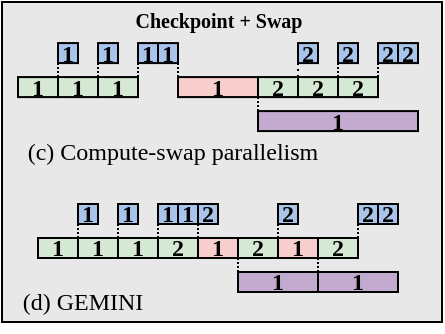 <mxfile version="24.7.1" type="github">
  <diagram name="第 1 页" id="UnstmiMbrNEoiblq1fEl">
    <mxGraphModel dx="711" dy="402" grid="1" gridSize="10" guides="1" tooltips="1" connect="1" arrows="1" fold="1" page="1" pageScale="1" pageWidth="827" pageHeight="1169" math="0" shadow="0">
      <root>
        <mxCell id="0" />
        <mxCell id="1" parent="0" />
        <mxCell id="JFIGhTLF7mG5GUHjb6KY-1" value="" style="rounded=0;whiteSpace=wrap;html=1;fontFamily=Times New Roman;fillColor=#E8E8E8;fontSize=12;fontStyle=1;labelPosition=center;verticalLabelPosition=middle;align=center;verticalAlign=middle;spacing=0;" vertex="1" parent="1">
          <mxGeometry x="260" y="120" width="220" height="160" as="geometry" />
        </mxCell>
        <mxCell id="JFIGhTLF7mG5GUHjb6KY-2" value="(c) Compute-swap parallelism" style="text;html=1;align=center;verticalAlign=middle;whiteSpace=wrap;rounded=0;fontFamily=Times New Roman;" vertex="1" parent="1">
          <mxGeometry x="268" y="184.54" width="155" height="21.54" as="geometry" />
        </mxCell>
        <mxCell id="JFIGhTLF7mG5GUHjb6KY-3" value="(d) GEMINI" style="text;html=1;align=center;verticalAlign=middle;whiteSpace=wrap;rounded=0;fontFamily=Times New Roman;" vertex="1" parent="1">
          <mxGeometry x="268" y="255" width="64.5" height="30" as="geometry" />
        </mxCell>
        <mxCell id="JFIGhTLF7mG5GUHjb6KY-4" value="1" style="whiteSpace=wrap;fillColor=#F8CECC;fontSize=12;fontFamily=Times New Roman;fontStyle=1;spacing=0;" vertex="1" parent="1">
          <mxGeometry x="358" y="238" width="20" height="10" as="geometry" />
        </mxCell>
        <mxCell id="JFIGhTLF7mG5GUHjb6KY-5" value="1" style="whiteSpace=wrap;fillColor=#D5E8D4;fontSize=12;fontFamily=Times New Roman;fontStyle=1;spacing=0;" vertex="1" parent="1">
          <mxGeometry x="278" y="238" width="20" height="10" as="geometry" />
        </mxCell>
        <mxCell id="JFIGhTLF7mG5GUHjb6KY-6" value="1" style="whiteSpace=wrap;fillColor=#D5E8D4;fontSize=12;fontFamily=Times New Roman;fontStyle=1;spacing=0;" vertex="1" parent="1">
          <mxGeometry x="298" y="238" width="20" height="10" as="geometry" />
        </mxCell>
        <mxCell id="JFIGhTLF7mG5GUHjb6KY-7" value="" style="edgeStyle=orthogonalEdgeStyle;rounded=0;orthogonalLoop=1;jettySize=auto;exitX=0;exitY=1;exitDx=0;exitDy=0;entryX=0;entryY=0;entryDx=0;entryDy=0;endArrow=none;endFill=0;dashed=1;dashPattern=1 1;fontStyle=1;fontSize=12;labelBackgroundColor=none;spacing=0;spacingTop=0;spacingBottom=0;" edge="1" parent="1" source="JFIGhTLF7mG5GUHjb6KY-8" target="JFIGhTLF7mG5GUHjb6KY-16">
          <mxGeometry relative="1" as="geometry" />
        </mxCell>
        <mxCell id="JFIGhTLF7mG5GUHjb6KY-8" value="1" style="whiteSpace=wrap;fillColor=#A9C4EB;fontSize=12;fontFamily=Times New Roman;fontStyle=1;labelBackgroundColor=none;spacing=0;spacingTop=0;spacingBottom=0;" vertex="1" parent="1">
          <mxGeometry x="288" y="140.54" width="10" height="10" as="geometry" />
        </mxCell>
        <mxCell id="JFIGhTLF7mG5GUHjb6KY-9" value="" style="edgeStyle=orthogonalEdgeStyle;rounded=0;orthogonalLoop=1;jettySize=auto;exitX=0;exitY=1;exitDx=0;exitDy=0;entryX=0;entryY=0;entryDx=0;entryDy=0;endArrow=none;endFill=0;dashed=1;dashPattern=1 1;fontStyle=1;fontSize=12;labelBackgroundColor=none;spacing=0;spacingTop=0;spacingBottom=0;" edge="1" parent="1" source="JFIGhTLF7mG5GUHjb6KY-10" target="JFIGhTLF7mG5GUHjb6KY-17">
          <mxGeometry relative="1" as="geometry" />
        </mxCell>
        <mxCell id="JFIGhTLF7mG5GUHjb6KY-10" value="1" style="whiteSpace=wrap;fillColor=#A9C4EB;fontSize=12;fontFamily=Times New Roman;fontStyle=1;labelBackgroundColor=none;spacing=0;spacingTop=0;spacingBottom=0;" vertex="1" parent="1">
          <mxGeometry x="308" y="140.54" width="10" height="10" as="geometry" />
        </mxCell>
        <mxCell id="JFIGhTLF7mG5GUHjb6KY-11" value="" style="edgeStyle=orthogonalEdgeStyle;rounded=0;orthogonalLoop=1;jettySize=auto;exitX=0;exitY=1;exitDx=0;exitDy=0;entryX=1;entryY=0;entryDx=0;entryDy=0;endArrow=none;endFill=0;dashed=1;dashPattern=1 1;fontStyle=1;fontSize=12;labelBackgroundColor=none;spacing=0;spacingTop=0;spacingBottom=0;" edge="1" parent="1" source="JFIGhTLF7mG5GUHjb6KY-12" target="JFIGhTLF7mG5GUHjb6KY-17">
          <mxGeometry relative="1" as="geometry" />
        </mxCell>
        <mxCell id="JFIGhTLF7mG5GUHjb6KY-12" value="1" style="whiteSpace=wrap;fillColor=#A9C4EB;fontSize=12;fontFamily=Times New Roman;fontStyle=1;labelBackgroundColor=none;spacing=0;spacingTop=0;spacingBottom=0;" vertex="1" parent="1">
          <mxGeometry x="328" y="140.54" width="10" height="10" as="geometry" />
        </mxCell>
        <mxCell id="JFIGhTLF7mG5GUHjb6KY-13" value="" style="edgeStyle=orthogonalEdgeStyle;rounded=0;orthogonalLoop=1;jettySize=auto;exitX=1;exitY=1;exitDx=0;exitDy=0;entryX=0;entryY=0;entryDx=0;entryDy=0;endArrow=none;endFill=0;dashed=1;dashPattern=1 1;fontStyle=1;fontSize=12;labelBackgroundColor=none;spacing=0;spacingTop=0;spacingBottom=0;" edge="1" parent="1" source="JFIGhTLF7mG5GUHjb6KY-14" target="JFIGhTLF7mG5GUHjb6KY-27">
          <mxGeometry relative="1" as="geometry" />
        </mxCell>
        <mxCell id="JFIGhTLF7mG5GUHjb6KY-14" value="1" style="whiteSpace=wrap;fillColor=#A9C4EB;fontSize=12;fontFamily=Times New Roman;fontStyle=1;labelBackgroundColor=none;spacing=0;spacingTop=0;spacingBottom=0;" vertex="1" parent="1">
          <mxGeometry x="338" y="140.54" width="10" height="10" as="geometry" />
        </mxCell>
        <mxCell id="JFIGhTLF7mG5GUHjb6KY-15" value="1" style="whiteSpace=wrap;fillColor=#D5E8D4;fontSize=12;fontFamily=Times New Roman;fontStyle=1;labelBackgroundColor=none;spacing=0;spacingTop=0;spacingBottom=0;" vertex="1" parent="1">
          <mxGeometry x="268" y="157.54" width="20" height="10" as="geometry" />
        </mxCell>
        <mxCell id="JFIGhTLF7mG5GUHjb6KY-16" value="1" style="whiteSpace=wrap;fillColor=#D5E8D4;fontSize=12;fontFamily=Times New Roman;fontStyle=1;labelBackgroundColor=none;spacing=0;spacingTop=0;spacingBottom=0;" vertex="1" parent="1">
          <mxGeometry x="288" y="157.54" width="20" height="10" as="geometry" />
        </mxCell>
        <mxCell id="JFIGhTLF7mG5GUHjb6KY-17" value="1" style="whiteSpace=wrap;fillColor=#D5E8D4;fontSize=12;fontFamily=Times New Roman;fontStyle=1;labelBackgroundColor=none;spacing=0;spacingTop=0;spacingBottom=0;" vertex="1" parent="1">
          <mxGeometry x="308" y="157.54" width="20" height="10" as="geometry" />
        </mxCell>
        <mxCell id="JFIGhTLF7mG5GUHjb6KY-18" value="1" style="whiteSpace=wrap;fillColor=#D5E8D4;fontSize=12;fontFamily=Times New Roman;fontStyle=1;spacing=0;" vertex="1" parent="1">
          <mxGeometry x="318" y="238" width="20" height="10" as="geometry" />
        </mxCell>
        <mxCell id="JFIGhTLF7mG5GUHjb6KY-19" value="1" style="whiteSpace=wrap;fillColor=#F8CECC;fontSize=12;fontFamily=Times New Roman;fontStyle=1;spacing=0;" vertex="1" parent="1">
          <mxGeometry x="398" y="238" width="20" height="10" as="geometry" />
        </mxCell>
        <mxCell id="JFIGhTLF7mG5GUHjb6KY-20" value="" style="edgeStyle=orthogonalEdgeStyle;rounded=0;orthogonalLoop=1;jettySize=auto;exitX=0;exitY=1;exitDx=0;exitDy=0;entryX=0;entryY=0;entryDx=0;entryDy=0;endArrow=none;endFill=0;dashed=1;dashPattern=1 1;fontStyle=1;fontFamily=Times New Roman;fontSize=12;spacing=0;" edge="1" parent="1" source="JFIGhTLF7mG5GUHjb6KY-21" target="JFIGhTLF7mG5GUHjb6KY-6">
          <mxGeometry relative="1" as="geometry" />
        </mxCell>
        <mxCell id="JFIGhTLF7mG5GUHjb6KY-21" value="1" style="whiteSpace=wrap;fillColor=#A9C4EB;fontSize=12;fontFamily=Times New Roman;fontStyle=1;spacing=0;" vertex="1" parent="1">
          <mxGeometry x="298" y="221" width="10" height="10" as="geometry" />
        </mxCell>
        <mxCell id="JFIGhTLF7mG5GUHjb6KY-22" value="" style="edgeStyle=orthogonalEdgeStyle;rounded=0;orthogonalLoop=1;jettySize=auto;exitX=0;exitY=1;exitDx=0;exitDy=0;entryX=0;entryY=0;entryDx=0;entryDy=0;endArrow=none;endFill=0;dashed=1;dashPattern=1 1;fontStyle=1;fontFamily=Times New Roman;fontSize=12;spacing=0;" edge="1" parent="1" source="JFIGhTLF7mG5GUHjb6KY-23" target="JFIGhTLF7mG5GUHjb6KY-18">
          <mxGeometry relative="1" as="geometry" />
        </mxCell>
        <mxCell id="JFIGhTLF7mG5GUHjb6KY-23" value="1" style="whiteSpace=wrap;fillColor=#A9C4EB;fontSize=12;fontFamily=Times New Roman;fontStyle=1;spacing=0;" vertex="1" parent="1">
          <mxGeometry x="318" y="221" width="10" height="10" as="geometry" />
        </mxCell>
        <mxCell id="JFIGhTLF7mG5GUHjb6KY-24" value="" style="edgeStyle=orthogonalEdgeStyle;rounded=0;orthogonalLoop=1;jettySize=auto;exitX=0;exitY=1;exitDx=0;exitDy=0;entryX=0;entryY=0;entryDx=0;entryDy=0;endArrow=none;endFill=0;dashed=1;dashPattern=1 1;fontStyle=1;fontFamily=Times New Roman;fontSize=12;spacing=0;" edge="1" parent="1" source="JFIGhTLF7mG5GUHjb6KY-25" target="JFIGhTLF7mG5GUHjb6KY-42">
          <mxGeometry relative="1" as="geometry" />
        </mxCell>
        <mxCell id="JFIGhTLF7mG5GUHjb6KY-25" value="1" style="whiteSpace=wrap;fillColor=#A9C4EB;fontSize=12;fontFamily=Times New Roman;fontStyle=1;spacing=0;" vertex="1" parent="1">
          <mxGeometry x="338" y="221" width="10" height="10" as="geometry" />
        </mxCell>
        <mxCell id="JFIGhTLF7mG5GUHjb6KY-26" value="1" style="whiteSpace=wrap;fillColor=#A9C4EB;fontSize=12;fontFamily=Times New Roman;fontStyle=1;spacing=0;" vertex="1" parent="1">
          <mxGeometry x="348" y="221" width="10" height="10" as="geometry" />
        </mxCell>
        <mxCell id="JFIGhTLF7mG5GUHjb6KY-27" value="1" style="whiteSpace=wrap;fillColor=#F8CECC;fontSize=12;fontFamily=Times New Roman;fontStyle=1;labelBackgroundColor=none;spacing=0;spacingTop=0;spacingBottom=0;" vertex="1" parent="1">
          <mxGeometry x="348" y="157.54" width="40" height="10" as="geometry" />
        </mxCell>
        <mxCell id="JFIGhTLF7mG5GUHjb6KY-28" value="1" style="whiteSpace=wrap;fillColor=#C3ABD0;fontSize=12;fontFamily=Times New Roman;fontStyle=1;spacing=0;" vertex="1" parent="1">
          <mxGeometry x="378" y="255" width="40" height="10" as="geometry" />
        </mxCell>
        <mxCell id="JFIGhTLF7mG5GUHjb6KY-29" value="1" style="whiteSpace=wrap;fillColor=#C3ABD0;fontSize=12;fontFamily=Times New Roman;fontStyle=1;labelBackgroundColor=none;spacing=0;spacingTop=0;spacingBottom=0;" vertex="1" parent="1">
          <mxGeometry x="388" y="174.54" width="80" height="10" as="geometry" />
        </mxCell>
        <mxCell id="JFIGhTLF7mG5GUHjb6KY-30" value="1" style="whiteSpace=wrap;fillColor=#C3ABD0;fontSize=12;fontFamily=Times New Roman;fontStyle=1;spacing=0;" vertex="1" parent="1">
          <mxGeometry x="418" y="255" width="40" height="10" as="geometry" />
        </mxCell>
        <mxCell id="JFIGhTLF7mG5GUHjb6KY-31" value="" style="edgeStyle=orthogonalEdgeStyle;rounded=0;orthogonalLoop=1;jettySize=auto;exitX=0;exitY=1;exitDx=0;exitDy=0;entryX=0;entryY=0;entryDx=0;entryDy=0;endArrow=none;endFill=0;dashed=1;dashPattern=1 2;fontStyle=1;fontSize=12;labelBackgroundColor=none;spacing=0;spacingTop=0;spacingBottom=0;" edge="1" parent="1" source="JFIGhTLF7mG5GUHjb6KY-32" target="JFIGhTLF7mG5GUHjb6KY-40">
          <mxGeometry relative="1" as="geometry" />
        </mxCell>
        <mxCell id="JFIGhTLF7mG5GUHjb6KY-32" value="2" style="whiteSpace=wrap;fillColor=#A9C4EB;fontSize=12;fontFamily=Times New Roman;fontStyle=1;labelBackgroundColor=none;spacing=0;spacingTop=0;spacingBottom=0;" vertex="1" parent="1">
          <mxGeometry x="408" y="140.54" width="10" height="10" as="geometry" />
        </mxCell>
        <mxCell id="JFIGhTLF7mG5GUHjb6KY-33" value="" style="edgeStyle=orthogonalEdgeStyle;rounded=0;orthogonalLoop=1;jettySize=auto;exitX=0;exitY=1;exitDx=0;exitDy=0;entryX=0;entryY=0;entryDx=0;entryDy=0;endArrow=none;endFill=0;dashed=1;dashPattern=1 1;fontStyle=1;fontSize=12;labelBackgroundColor=none;spacing=0;spacingTop=0;spacingBottom=0;" edge="1" parent="1" source="JFIGhTLF7mG5GUHjb6KY-34" target="JFIGhTLF7mG5GUHjb6KY-41">
          <mxGeometry relative="1" as="geometry" />
        </mxCell>
        <mxCell id="JFIGhTLF7mG5GUHjb6KY-34" value="2" style="whiteSpace=wrap;fillColor=#A9C4EB;fontSize=12;fontFamily=Times New Roman;fontStyle=1;labelBackgroundColor=none;spacing=0;spacingTop=0;spacingBottom=0;" vertex="1" parent="1">
          <mxGeometry x="428" y="140.54" width="10" height="10" as="geometry" />
        </mxCell>
        <mxCell id="JFIGhTLF7mG5GUHjb6KY-35" value="" style="edgeStyle=orthogonalEdgeStyle;rounded=0;orthogonalLoop=1;jettySize=auto;exitX=0;exitY=1;exitDx=0;exitDy=0;entryX=1;entryY=0;entryDx=0;entryDy=0;endArrow=none;endFill=0;dashed=1;dashPattern=1 1;fontStyle=1;fontSize=12;labelBackgroundColor=none;spacing=0;spacingTop=0;spacingBottom=0;" edge="1" parent="1" source="JFIGhTLF7mG5GUHjb6KY-36" target="JFIGhTLF7mG5GUHjb6KY-41">
          <mxGeometry relative="1" as="geometry" />
        </mxCell>
        <mxCell id="JFIGhTLF7mG5GUHjb6KY-36" value="2" style="whiteSpace=wrap;fillColor=#A9C4EB;fontSize=12;fontFamily=Times New Roman;fontStyle=1;labelBackgroundColor=none;spacing=0;spacingTop=0;spacingBottom=0;" vertex="1" parent="1">
          <mxGeometry x="448" y="140.54" width="10" height="10" as="geometry" />
        </mxCell>
        <mxCell id="JFIGhTLF7mG5GUHjb6KY-37" value="2" style="whiteSpace=wrap;fillColor=#A9C4EB;fontSize=12;fontFamily=Times New Roman;fontStyle=1;labelBackgroundColor=none;spacing=0;spacingTop=0;spacingBottom=0;" vertex="1" parent="1">
          <mxGeometry x="458" y="140.54" width="10" height="10" as="geometry" />
        </mxCell>
        <mxCell id="JFIGhTLF7mG5GUHjb6KY-38" value="" style="edgeStyle=orthogonalEdgeStyle;rounded=0;orthogonalLoop=1;jettySize=auto;exitX=0;exitY=1;exitDx=0;exitDy=0;entryX=0;entryY=0;entryDx=0;entryDy=0;endArrow=none;endFill=0;dashed=1;dashPattern=1 1;fontStyle=1;fontSize=12;labelBackgroundColor=none;spacing=0;spacingTop=0;spacingBottom=0;" edge="1" parent="1" source="JFIGhTLF7mG5GUHjb6KY-39" target="JFIGhTLF7mG5GUHjb6KY-29">
          <mxGeometry relative="1" as="geometry" />
        </mxCell>
        <mxCell id="JFIGhTLF7mG5GUHjb6KY-39" value="2" style="whiteSpace=wrap;fillColor=#D5E8D4;fontSize=12;fontFamily=Times New Roman;fontStyle=1;labelBackgroundColor=none;spacing=0;spacingTop=0;spacingBottom=0;" vertex="1" parent="1">
          <mxGeometry x="388" y="157.54" width="20" height="10" as="geometry" />
        </mxCell>
        <mxCell id="JFIGhTLF7mG5GUHjb6KY-40" value="2" style="whiteSpace=wrap;fillColor=#D5E8D4;fontSize=12;fontFamily=Times New Roman;fontStyle=1;labelBackgroundColor=none;spacing=0;spacingTop=0;spacingBottom=0;" vertex="1" parent="1">
          <mxGeometry x="408" y="157.54" width="20" height="10" as="geometry" />
        </mxCell>
        <mxCell id="JFIGhTLF7mG5GUHjb6KY-41" value="2" style="whiteSpace=wrap;fillColor=#D5E8D4;fontSize=12;fontFamily=Times New Roman;fontStyle=1;labelBackgroundColor=none;spacing=0;spacingTop=0;spacingBottom=0;" vertex="1" parent="1">
          <mxGeometry x="428" y="157.54" width="20" height="10" as="geometry" />
        </mxCell>
        <mxCell id="JFIGhTLF7mG5GUHjb6KY-42" value="2" style="whiteSpace=wrap;fillColor=#D5E8D4;fontSize=12;fontFamily=Times New Roman;fontStyle=1;spacing=0;" vertex="1" parent="1">
          <mxGeometry x="338" y="238" width="20" height="10" as="geometry" />
        </mxCell>
        <mxCell id="JFIGhTLF7mG5GUHjb6KY-43" value="" style="edgeStyle=orthogonalEdgeStyle;rounded=0;orthogonalLoop=1;jettySize=auto;exitX=0;exitY=1;exitDx=0;exitDy=0;entryX=0;entryY=0;entryDx=0;entryDy=0;endArrow=none;endFill=0;dashed=1;dashPattern=1 1;fontStyle=1;fontFamily=Times New Roman;fontSize=12;spacing=0;" edge="1" parent="1" source="JFIGhTLF7mG5GUHjb6KY-44" target="JFIGhTLF7mG5GUHjb6KY-28">
          <mxGeometry relative="1" as="geometry" />
        </mxCell>
        <mxCell id="JFIGhTLF7mG5GUHjb6KY-44" value="2" style="whiteSpace=wrap;fillColor=#D5E8D4;fontSize=12;fontFamily=Times New Roman;fontStyle=1;spacing=0;" vertex="1" parent="1">
          <mxGeometry x="378" y="238" width="20" height="10" as="geometry" />
        </mxCell>
        <mxCell id="JFIGhTLF7mG5GUHjb6KY-45" value="" style="edgeStyle=orthogonalEdgeStyle;rounded=0;orthogonalLoop=1;jettySize=auto;exitX=0;exitY=1;exitDx=0;exitDy=0;entryX=0;entryY=0;entryDx=0;entryDy=0;endArrow=none;endFill=0;dashed=1;dashPattern=1 1;fontStyle=1;fontFamily=Times New Roman;fontSize=12;spacing=0;" edge="1" parent="1" source="JFIGhTLF7mG5GUHjb6KY-46" target="JFIGhTLF7mG5GUHjb6KY-30">
          <mxGeometry relative="1" as="geometry" />
        </mxCell>
        <mxCell id="JFIGhTLF7mG5GUHjb6KY-46" value="2" style="whiteSpace=wrap;fillColor=#D5E8D4;fontSize=12;fontFamily=Times New Roman;fontStyle=1;spacing=0;" vertex="1" parent="1">
          <mxGeometry x="418" y="238" width="20" height="10" as="geometry" />
        </mxCell>
        <mxCell id="JFIGhTLF7mG5GUHjb6KY-47" value="" style="edgeStyle=orthogonalEdgeStyle;rounded=0;orthogonalLoop=1;jettySize=auto;exitX=0;exitY=1;exitDx=0;exitDy=0;entryX=1;entryY=0;entryDx=0;entryDy=0;endArrow=none;endFill=0;dashed=1;dashPattern=1 1;fontStyle=1;fontFamily=Times New Roman;fontSize=12;spacing=0;" edge="1" parent="1" source="JFIGhTLF7mG5GUHjb6KY-48" target="JFIGhTLF7mG5GUHjb6KY-42">
          <mxGeometry relative="1" as="geometry" />
        </mxCell>
        <mxCell id="JFIGhTLF7mG5GUHjb6KY-48" value="2" style="whiteSpace=wrap;fillColor=#A9C4EB;fontSize=12;fontFamily=Times New Roman;fontStyle=1;spacing=0;" vertex="1" parent="1">
          <mxGeometry x="358" y="221" width="10" height="10" as="geometry" />
        </mxCell>
        <mxCell id="JFIGhTLF7mG5GUHjb6KY-49" value="" style="edgeStyle=orthogonalEdgeStyle;rounded=0;orthogonalLoop=1;jettySize=auto;exitX=0;exitY=1;exitDx=0;exitDy=0;entryX=0;entryY=0;entryDx=0;entryDy=0;endArrow=none;endFill=0;dashed=1;dashPattern=1 1;fontStyle=1;fontFamily=Times New Roman;fontSize=12;spacing=0;" edge="1" parent="1" source="JFIGhTLF7mG5GUHjb6KY-50" target="JFIGhTLF7mG5GUHjb6KY-19">
          <mxGeometry relative="1" as="geometry" />
        </mxCell>
        <mxCell id="JFIGhTLF7mG5GUHjb6KY-50" value="2" style="whiteSpace=wrap;fillColor=#A9C4EB;fontSize=12;fontFamily=Times New Roman;fontStyle=1;spacing=0;" vertex="1" parent="1">
          <mxGeometry x="398" y="221" width="10" height="10" as="geometry" />
        </mxCell>
        <mxCell id="JFIGhTLF7mG5GUHjb6KY-51" value="" style="edgeStyle=orthogonalEdgeStyle;rounded=0;orthogonalLoop=1;jettySize=auto;exitX=0;exitY=1;exitDx=0;exitDy=0;entryX=1;entryY=0;entryDx=0;entryDy=0;endArrow=none;endFill=0;dashed=1;dashPattern=1 1;fontStyle=1;fontFamily=Times New Roman;fontSize=12;spacing=0;" edge="1" parent="1" source="JFIGhTLF7mG5GUHjb6KY-52" target="JFIGhTLF7mG5GUHjb6KY-46">
          <mxGeometry relative="1" as="geometry" />
        </mxCell>
        <mxCell id="JFIGhTLF7mG5GUHjb6KY-52" value="2" style="whiteSpace=wrap;fillColor=#A9C4EB;fontSize=12;fontFamily=Times New Roman;fontStyle=1;spacing=0;" vertex="1" parent="1">
          <mxGeometry x="438" y="221" width="10" height="10" as="geometry" />
        </mxCell>
        <mxCell id="JFIGhTLF7mG5GUHjb6KY-53" value="2" style="whiteSpace=wrap;fillColor=#A9C4EB;fontSize=12;fontFamily=Times New Roman;fontStyle=1;spacing=0;" vertex="1" parent="1">
          <mxGeometry x="448" y="221" width="10" height="10" as="geometry" />
        </mxCell>
        <mxCell id="JFIGhTLF7mG5GUHjb6KY-54" value="&lt;font size=&quot;1&quot; style=&quot;&quot;&gt;&lt;b style=&quot;&quot;&gt;Checkpoint + Swap&lt;/b&gt;&lt;/font&gt;" style="text;html=1;align=center;verticalAlign=middle;whiteSpace=wrap;rounded=0;fontFamily=Times New Roman;" vertex="1" parent="1">
          <mxGeometry x="291.63" y="124" width="152.75" height="10" as="geometry" />
        </mxCell>
      </root>
    </mxGraphModel>
  </diagram>
</mxfile>
